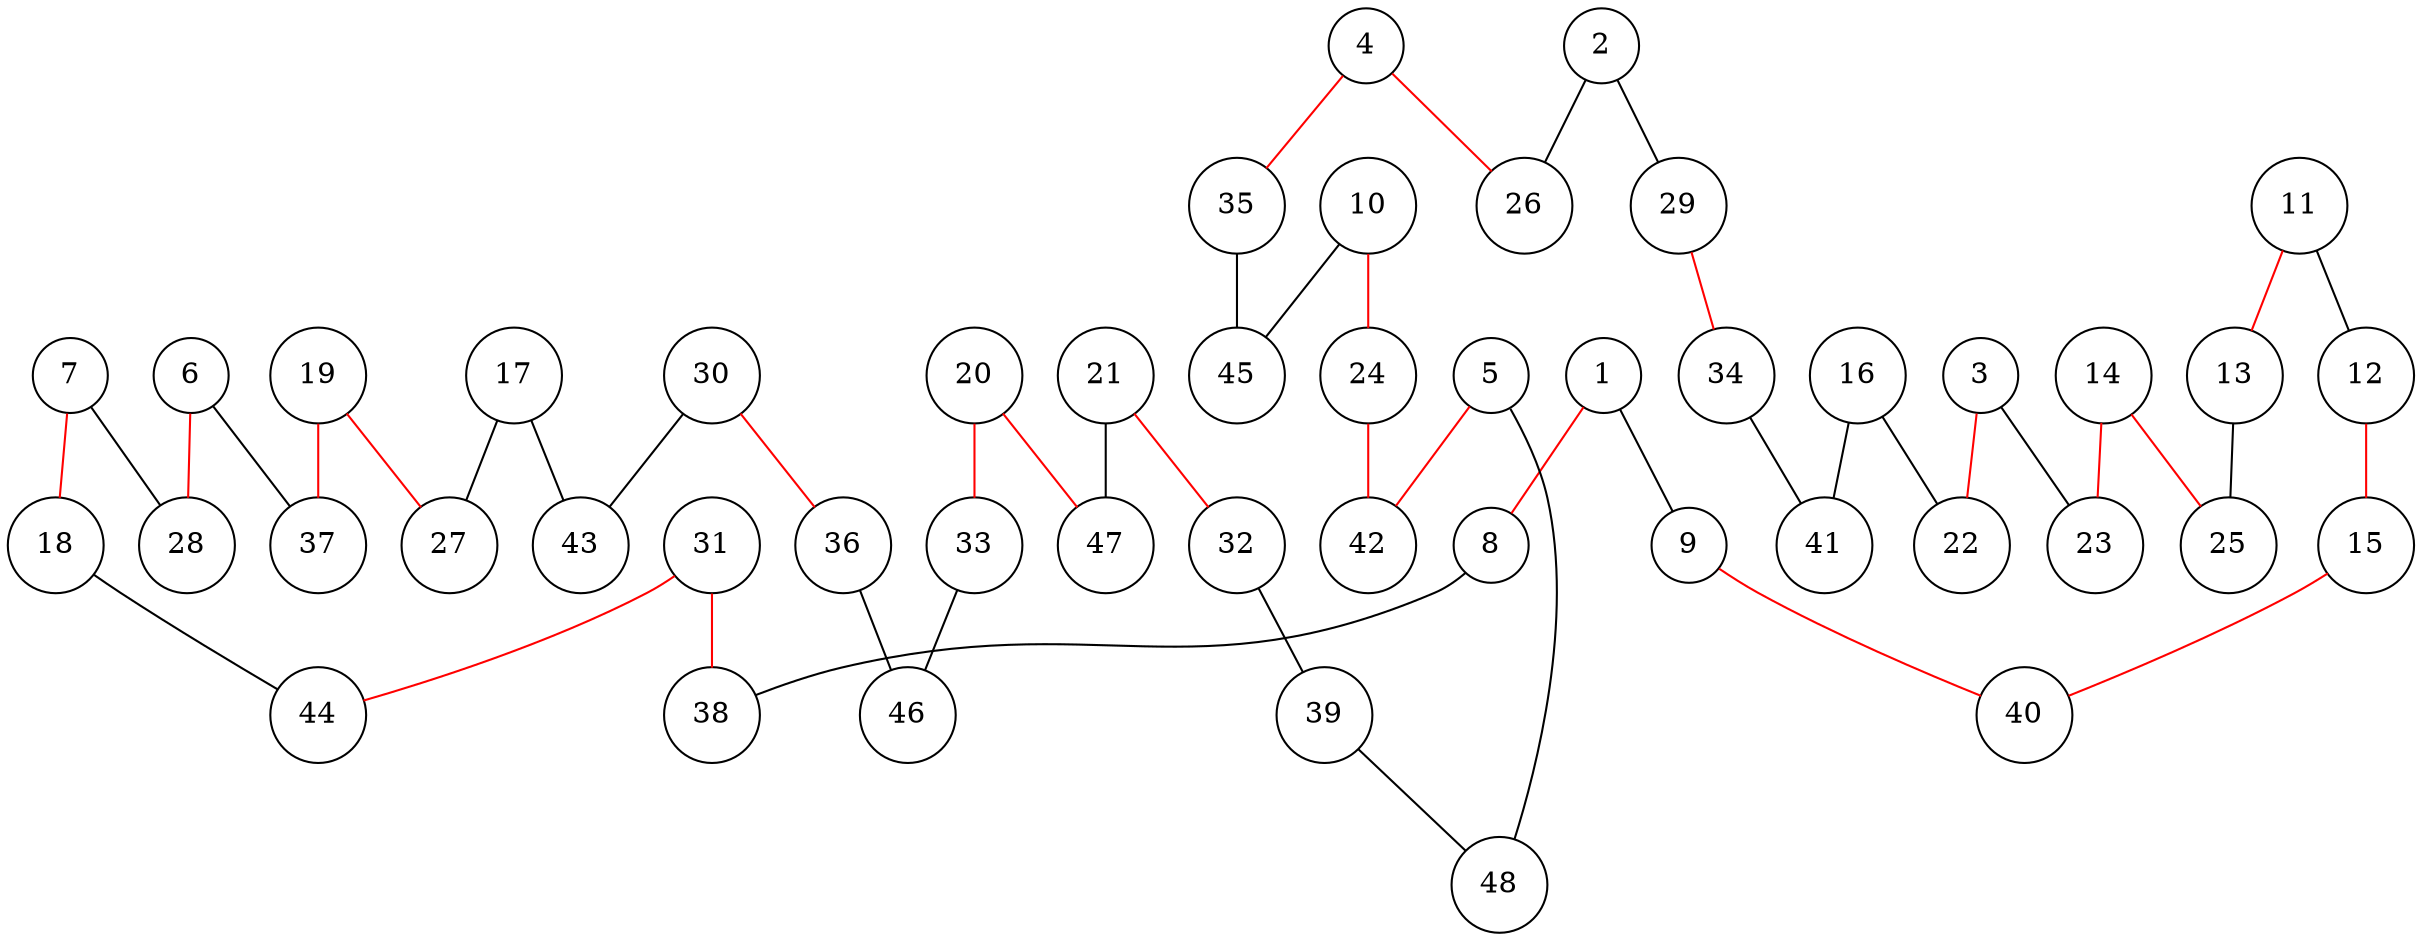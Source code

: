 graph att48 {
	node [shape=circle fillcolor=white]
	1 [ pos = "17.351198,3.743880!"]
	2 [ pos = "5.753672,0.025767!"]
	3 [ pos = "14.248905,3.669157!"]
	4 [ pos = "1.033239,2.166967!"]
	5 [ pos = "7.941252,4.236022!"]
	6 [ pos = "19.603195,11.486730!"]
	7 [ pos = "19.513012,9.574852!"]
	8 [ pos = "18.719402,3.267199!"]
	9 [ pos = "17.773770,4.856996!"]
	10 [ pos = "2.865241,5.279567!"]
	11 [ pos = "14.089152,6.714764!"]
	12 [ pos = "15.431590,7.402731!"]
	13 [ pos = "12.125741,6.889977!"]
	14 [ pos = "11.883535,5.243494!"]
	15 [ pos = "16.354032,6.913167!"]
	16 [ pos = "15.735635,1.723783!"]
	17 [ pos = "19.610925,13.357382!"]
	18 [ pos = "19.227003,9.250193!"]
	19 [ pos = "19.922700,12.169544!"]
	20 [ pos = "15.202267,9.175470!"]
	21 [ pos = "11.551147,8.680752!"]
	22 [ pos = "15.720175,2.860088!"]
	23 [ pos = "13.396032,5.622262!"]
	24 [ pos = "4.207678,7.237825!"]
	25 [ pos = "11.097655,5.982994!"]
	26 [ pos = "1.739242,2.592115!"]
	27 [ pos = "19.466632,12.416903!"]
	28 [ pos = "19.430559,10.257666!"]
	29 [ pos = "8.186035,1.947952!"]
	30 [ pos = "18.943571,11.610410!"]
	31 [ pos = "19.440866,7.217212!"]
	32 [ pos = "8.361247,8.515846!"]
	33 [ pos = "16.557588,8.175728!"]
	34 [ pos = "11.873229,3.086833!"]
	35 [ pos = "0.059263,5.709869!"]
	36 [ pos = "18.675599,9.737181!"]
	37 [ pos = "20.000000,11.839732!"]
	38 [ pos = "19.046637,5.782015!"]
	39 [ pos = "8.977068,7.289358!"]
	40 [ pos = "16.158207,5.501159!"]
	41 [ pos = "12.844628,0.360732!"]
	42 [ pos = "4.936872,4.042772!"]
	43 [ pos = "18.758052,12.623035!"]
	44 [ pos = "19.348106,8.345787!"]
	45 [ pos = "0.025767,6.895130!"]
	46 [ pos = "17.539294,7.711930!"]
	47 [ pos = "13.359959,8.394744!"]
	48 [ pos = "7.789230,5.003865!"]

	1 -- 8 [color = red]
	1 -- 9 [color = black]
	2 -- 26 [color = black]
	2 -- 29 [color = black]
	3 -- 22 [color = red]
	3 -- 23 [color = black]
	4 -- 26 [color = red]
	4 -- 35 [color = red]
	5 -- 42 [color = red]
	5 -- 48 [color = black]
	6 -- 28 [color = red]
	6 -- 37 [color = black]
	7 -- 18 [color = red]
	7 -- 28 [color = black]
	8 -- 38 [color = black]
	9 -- 40 [color = red]
	10 -- 24 [color = red]
	10 -- 45 [color = black]
	11 -- 12 [color = black]
	11 -- 13 [color = red]
	12 -- 15 [color = red]
	13 -- 25 [color = black]
	14 -- 23 [color = red]
	14 -- 25 [color = red]
	15 -- 40 [color = red]
	16 -- 22 [color = black]
	16 -- 41 [color = black]
	17 -- 27 [color = black]
	17 -- 43 [color = black]
	18 -- 44 [color = black]
	19 -- 27 [color = red]
	19 -- 37 [color = red]
	20 -- 33 [color = red]
	20 -- 47 [color = red]
	21 -- 32 [color = red]
	21 -- 47 [color = black]
	24 -- 42 [color = red]
	29 -- 34 [color = red]
	30 -- 36 [color = red]
	30 -- 43 [color = black]
	31 -- 38 [color = red]
	31 -- 44 [color = red]
	32 -- 39 [color = black]
	33 -- 46 [color = black]
	34 -- 41 [color = black]
	35 -- 45 [color = black]
	36 -- 46 [color = black]
	39 -- 48 [color = black]
}